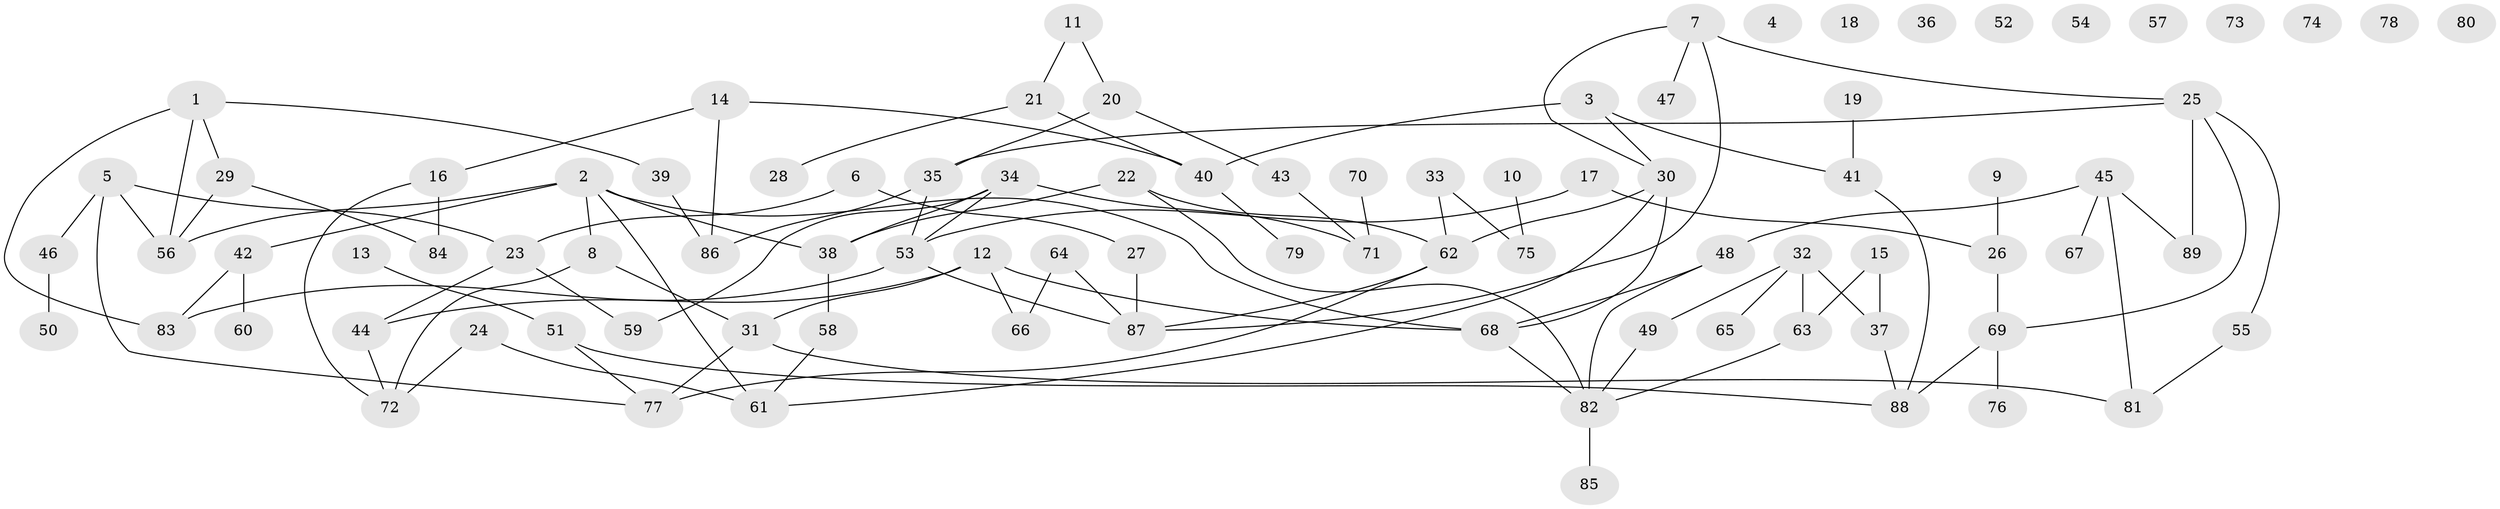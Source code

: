// Generated by graph-tools (version 1.1) at 2025/33/03/09/25 02:33:54]
// undirected, 89 vertices, 113 edges
graph export_dot {
graph [start="1"]
  node [color=gray90,style=filled];
  1;
  2;
  3;
  4;
  5;
  6;
  7;
  8;
  9;
  10;
  11;
  12;
  13;
  14;
  15;
  16;
  17;
  18;
  19;
  20;
  21;
  22;
  23;
  24;
  25;
  26;
  27;
  28;
  29;
  30;
  31;
  32;
  33;
  34;
  35;
  36;
  37;
  38;
  39;
  40;
  41;
  42;
  43;
  44;
  45;
  46;
  47;
  48;
  49;
  50;
  51;
  52;
  53;
  54;
  55;
  56;
  57;
  58;
  59;
  60;
  61;
  62;
  63;
  64;
  65;
  66;
  67;
  68;
  69;
  70;
  71;
  72;
  73;
  74;
  75;
  76;
  77;
  78;
  79;
  80;
  81;
  82;
  83;
  84;
  85;
  86;
  87;
  88;
  89;
  1 -- 29;
  1 -- 39;
  1 -- 56;
  1 -- 83;
  2 -- 8;
  2 -- 38;
  2 -- 42;
  2 -- 56;
  2 -- 61;
  2 -- 68;
  3 -- 30;
  3 -- 40;
  3 -- 41;
  5 -- 23;
  5 -- 46;
  5 -- 56;
  5 -- 77;
  6 -- 23;
  6 -- 27;
  7 -- 25;
  7 -- 30;
  7 -- 47;
  7 -- 87;
  8 -- 31;
  8 -- 72;
  9 -- 26;
  10 -- 75;
  11 -- 20;
  11 -- 21;
  12 -- 31;
  12 -- 44;
  12 -- 66;
  12 -- 68;
  13 -- 51;
  14 -- 16;
  14 -- 40;
  14 -- 86;
  15 -- 37;
  15 -- 63;
  16 -- 72;
  16 -- 84;
  17 -- 26;
  17 -- 53;
  19 -- 41;
  20 -- 35;
  20 -- 43;
  21 -- 28;
  21 -- 40;
  22 -- 38;
  22 -- 62;
  22 -- 82;
  23 -- 44;
  23 -- 59;
  24 -- 61;
  24 -- 72;
  25 -- 35;
  25 -- 55;
  25 -- 69;
  25 -- 89;
  26 -- 69;
  27 -- 87;
  29 -- 56;
  29 -- 84;
  30 -- 61;
  30 -- 62;
  30 -- 68;
  31 -- 77;
  31 -- 81;
  32 -- 37;
  32 -- 49;
  32 -- 63;
  32 -- 65;
  33 -- 62;
  33 -- 75;
  34 -- 38;
  34 -- 53;
  34 -- 59;
  34 -- 71;
  35 -- 53;
  35 -- 86;
  37 -- 88;
  38 -- 58;
  39 -- 86;
  40 -- 79;
  41 -- 88;
  42 -- 60;
  42 -- 83;
  43 -- 71;
  44 -- 72;
  45 -- 48;
  45 -- 67;
  45 -- 81;
  45 -- 89;
  46 -- 50;
  48 -- 68;
  48 -- 82;
  49 -- 82;
  51 -- 77;
  51 -- 88;
  53 -- 83;
  53 -- 87;
  55 -- 81;
  58 -- 61;
  62 -- 77;
  62 -- 87;
  63 -- 82;
  64 -- 66;
  64 -- 87;
  68 -- 82;
  69 -- 76;
  69 -- 88;
  70 -- 71;
  82 -- 85;
}
